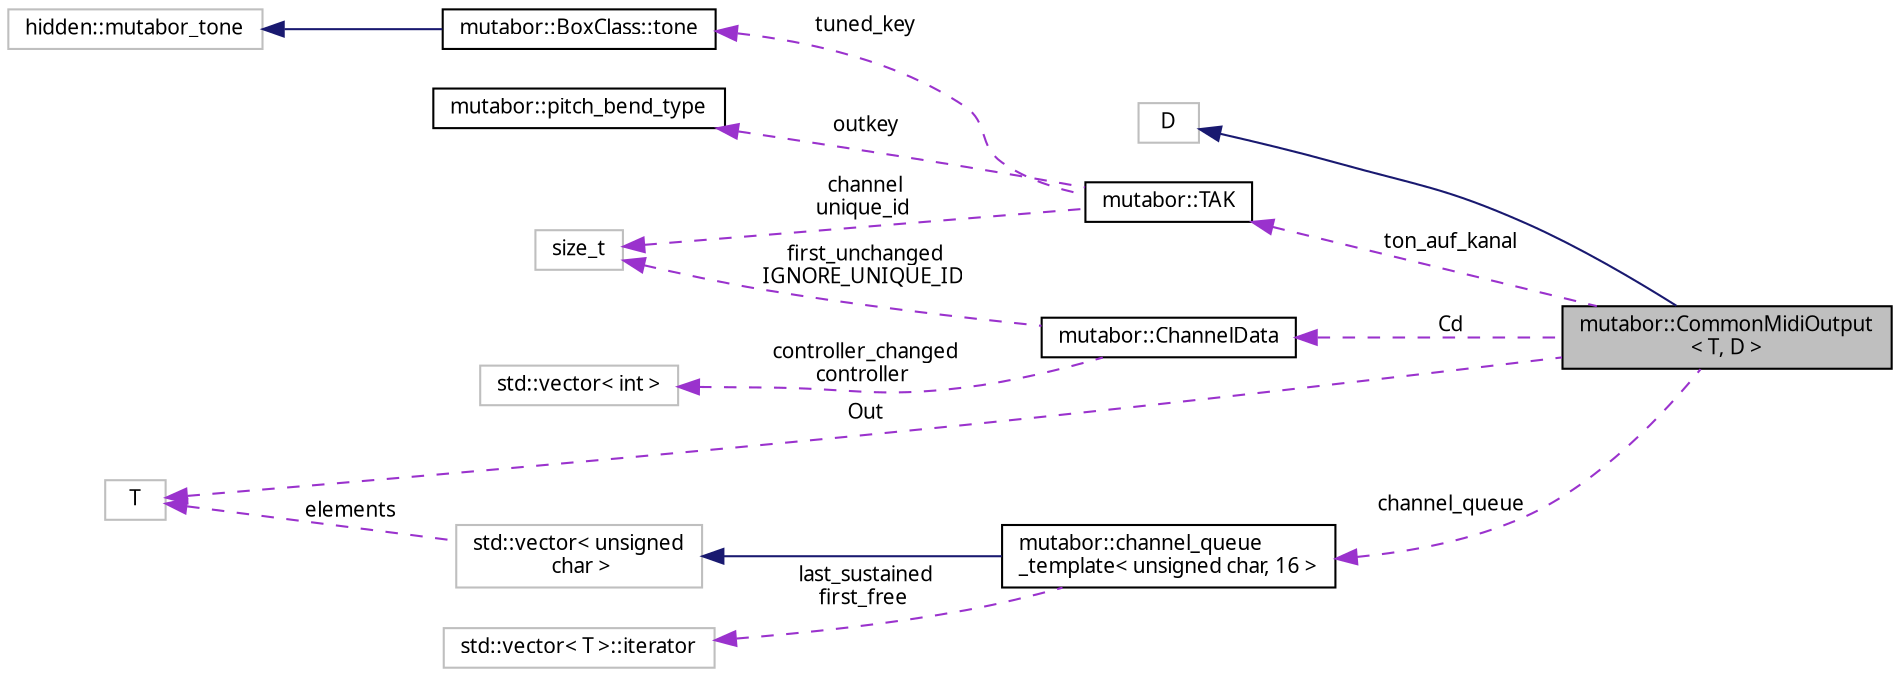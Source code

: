 digraph "mutabor::CommonMidiOutput&lt; T, D &gt;"
{
  edge [fontname="Sans",fontsize="10",labelfontname="Sans",labelfontsize="10"];
  node [fontname="Sans",fontsize="10",shape=record];
  rankdir="LR";
  Node2 [label="mutabor::CommonMidiOutput\l\< T, D \>",height=0.2,width=0.4,color="black", fillcolor="grey75", style="filled", fontcolor="black"];
  Node3 -> Node2 [dir="back",color="midnightblue",fontsize="10",style="solid",fontname="Sans"];
  Node3 [label="D",height=0.2,width=0.4,color="grey75", fillcolor="white", style="filled"];
  Node4 -> Node2 [dir="back",color="darkorchid3",fontsize="10",style="dashed",label=" ton_auf_kanal" ,fontname="Sans"];
  Node4 [label="mutabor::TAK",height=0.2,width=0.4,color="black", fillcolor="white", style="filled",URL="$d9/d2a/structmutabor_1_1TAK.html"];
  Node5 -> Node4 [dir="back",color="darkorchid3",fontsize="10",style="dashed",label=" tuned_key" ,fontname="Sans"];
  Node5 [label="mutabor::BoxClass::tone",height=0.2,width=0.4,color="black", fillcolor="white", style="filled",URL="$da/dc1/classmutabor_1_1BoxClass_1_1tone.html"];
  Node6 -> Node5 [dir="back",color="midnightblue",fontsize="10",style="solid",fontname="Sans"];
  Node6 [label="hidden::mutabor_tone",height=0.2,width=0.4,color="grey75", fillcolor="white", style="filled"];
  Node7 -> Node4 [dir="back",color="darkorchid3",fontsize="10",style="dashed",label=" outkey" ,fontname="Sans"];
  Node7 [label="mutabor::pitch_bend_type",height=0.2,width=0.4,color="black", fillcolor="white", style="filled",URL="$dd/d7d/classmutabor_1_1pitch__bend__type.html"];
  Node8 -> Node4 [dir="back",color="darkorchid3",fontsize="10",style="dashed",label=" channel\nunique_id" ,fontname="Sans"];
  Node8 [label="size_t",height=0.2,width=0.4,color="grey75", fillcolor="white", style="filled"];
  Node9 -> Node2 [dir="back",color="darkorchid3",fontsize="10",style="dashed",label=" Cd" ,fontname="Sans"];
  Node9 [label="mutabor::ChannelData",height=0.2,width=0.4,color="black", fillcolor="white", style="filled",URL="$d4/d4a/classmutabor_1_1ChannelData.html"];
  Node10 -> Node9 [dir="back",color="darkorchid3",fontsize="10",style="dashed",label=" controller_changed\ncontroller" ,fontname="Sans"];
  Node10 [label="std::vector\< int \>",height=0.2,width=0.4,color="grey75", fillcolor="white", style="filled"];
  Node8 -> Node9 [dir="back",color="darkorchid3",fontsize="10",style="dashed",label=" first_unchanged\nIGNORE_UNIQUE_ID" ,fontname="Sans"];
  Node11 -> Node2 [dir="back",color="darkorchid3",fontsize="10",style="dashed",label=" channel_queue" ,fontname="Sans"];
  Node11 [label="mutabor::channel_queue\l_template\< unsigned char, 16 \>",height=0.2,width=0.4,color="black", fillcolor="white", style="filled",URL="$d3/d85/classmutabor_1_1channel__queue__template.html"];
  Node12 -> Node11 [dir="back",color="midnightblue",fontsize="10",style="solid",fontname="Sans"];
  Node12 [label="std::vector\< unsigned\l char \>",height=0.2,width=0.4,color="grey75", fillcolor="white", style="filled",tooltip="STL class. "];
  Node13 -> Node12 [dir="back",color="darkorchid3",fontsize="10",style="dashed",label=" elements" ,fontname="Sans"];
  Node13 [label="T",height=0.2,width=0.4,color="grey75", fillcolor="white", style="filled"];
  Node14 -> Node11 [dir="back",color="darkorchid3",fontsize="10",style="dashed",label=" last_sustained\nfirst_free" ,fontname="Sans"];
  Node14 [label="std::vector\< T \>::iterator",height=0.2,width=0.4,color="grey75", fillcolor="white", style="filled",tooltip="STL iterator class. "];
  Node13 -> Node2 [dir="back",color="darkorchid3",fontsize="10",style="dashed",label=" Out" ,fontname="Sans"];
}
